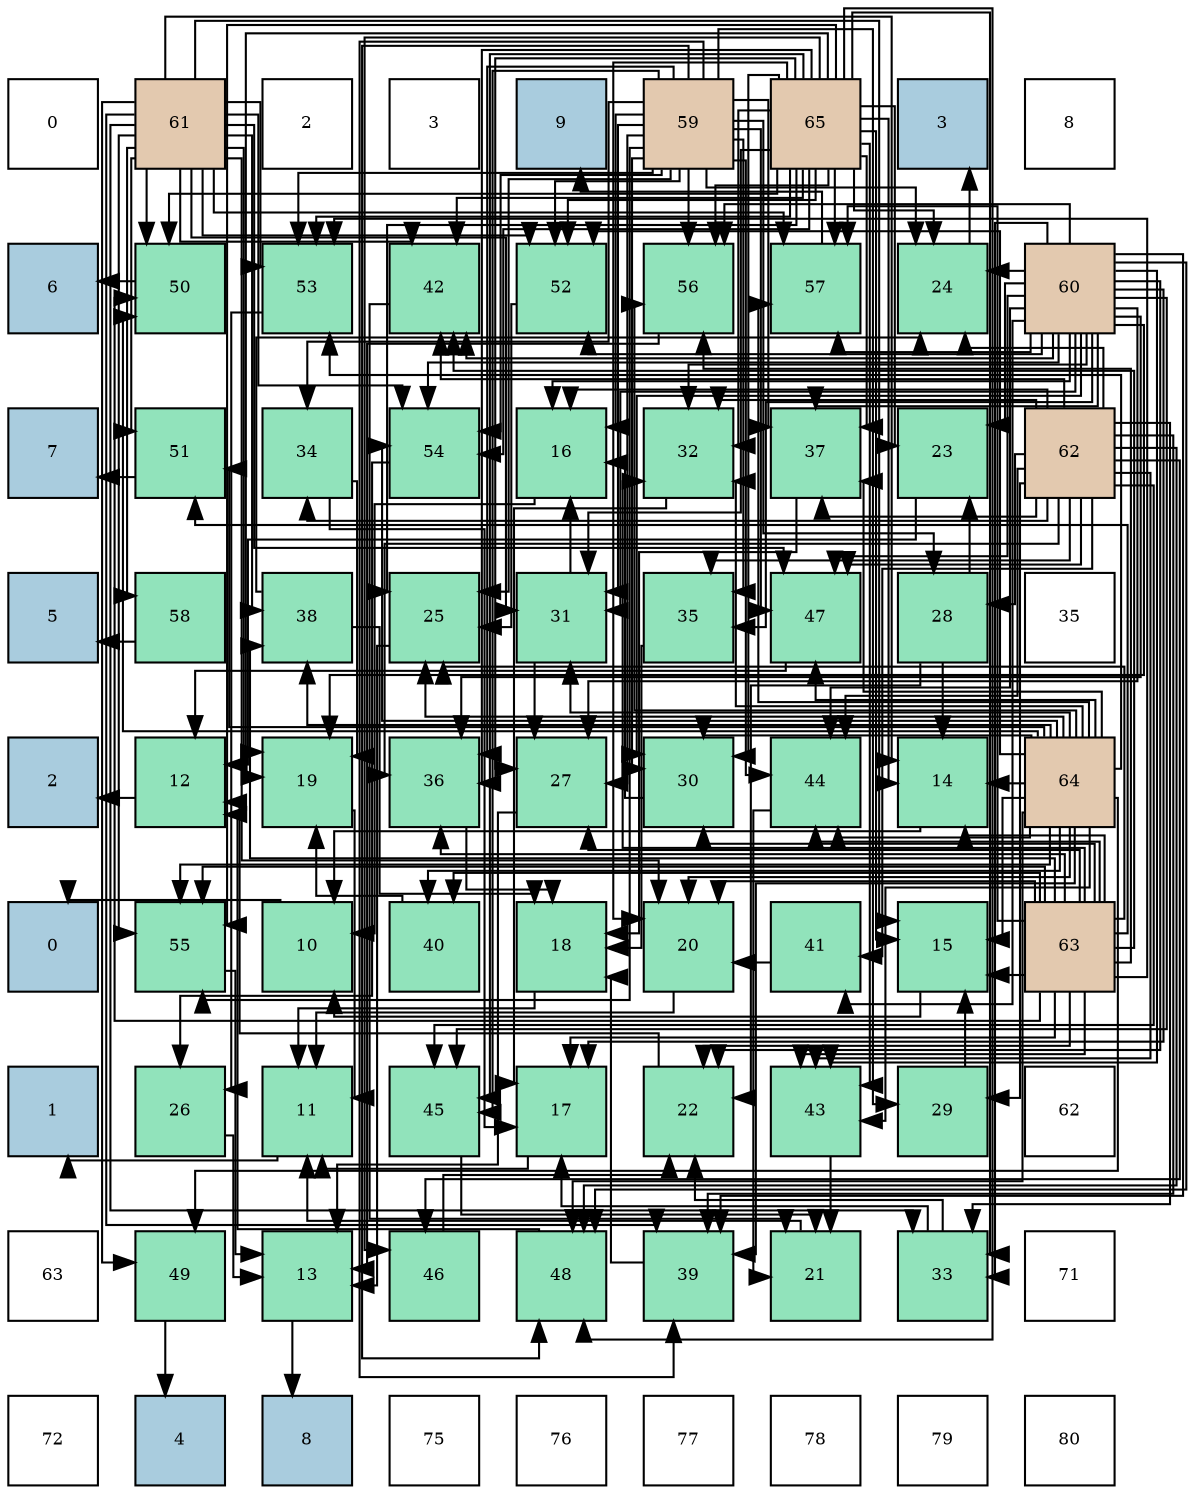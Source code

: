 digraph layout{
 rankdir=TB;
 splines=ortho;
 node [style=filled shape=square fixedsize=true width=0.6];
0[label="0", fontsize=8, fillcolor="#ffffff"];
1[label="61", fontsize=8, fillcolor="#e3c9af"];
2[label="2", fontsize=8, fillcolor="#ffffff"];
3[label="3", fontsize=8, fillcolor="#ffffff"];
4[label="9", fontsize=8, fillcolor="#a9ccde"];
5[label="59", fontsize=8, fillcolor="#e3c9af"];
6[label="65", fontsize=8, fillcolor="#e3c9af"];
7[label="3", fontsize=8, fillcolor="#a9ccde"];
8[label="8", fontsize=8, fillcolor="#ffffff"];
9[label="6", fontsize=8, fillcolor="#a9ccde"];
10[label="50", fontsize=8, fillcolor="#91e3bb"];
11[label="53", fontsize=8, fillcolor="#91e3bb"];
12[label="42", fontsize=8, fillcolor="#91e3bb"];
13[label="52", fontsize=8, fillcolor="#91e3bb"];
14[label="56", fontsize=8, fillcolor="#91e3bb"];
15[label="57", fontsize=8, fillcolor="#91e3bb"];
16[label="24", fontsize=8, fillcolor="#91e3bb"];
17[label="60", fontsize=8, fillcolor="#e3c9af"];
18[label="7", fontsize=8, fillcolor="#a9ccde"];
19[label="51", fontsize=8, fillcolor="#91e3bb"];
20[label="34", fontsize=8, fillcolor="#91e3bb"];
21[label="54", fontsize=8, fillcolor="#91e3bb"];
22[label="16", fontsize=8, fillcolor="#91e3bb"];
23[label="32", fontsize=8, fillcolor="#91e3bb"];
24[label="37", fontsize=8, fillcolor="#91e3bb"];
25[label="23", fontsize=8, fillcolor="#91e3bb"];
26[label="62", fontsize=8, fillcolor="#e3c9af"];
27[label="5", fontsize=8, fillcolor="#a9ccde"];
28[label="58", fontsize=8, fillcolor="#91e3bb"];
29[label="38", fontsize=8, fillcolor="#91e3bb"];
30[label="25", fontsize=8, fillcolor="#91e3bb"];
31[label="31", fontsize=8, fillcolor="#91e3bb"];
32[label="35", fontsize=8, fillcolor="#91e3bb"];
33[label="47", fontsize=8, fillcolor="#91e3bb"];
34[label="28", fontsize=8, fillcolor="#91e3bb"];
35[label="35", fontsize=8, fillcolor="#ffffff"];
36[label="2", fontsize=8, fillcolor="#a9ccde"];
37[label="12", fontsize=8, fillcolor="#91e3bb"];
38[label="19", fontsize=8, fillcolor="#91e3bb"];
39[label="36", fontsize=8, fillcolor="#91e3bb"];
40[label="27", fontsize=8, fillcolor="#91e3bb"];
41[label="30", fontsize=8, fillcolor="#91e3bb"];
42[label="44", fontsize=8, fillcolor="#91e3bb"];
43[label="14", fontsize=8, fillcolor="#91e3bb"];
44[label="64", fontsize=8, fillcolor="#e3c9af"];
45[label="0", fontsize=8, fillcolor="#a9ccde"];
46[label="55", fontsize=8, fillcolor="#91e3bb"];
47[label="10", fontsize=8, fillcolor="#91e3bb"];
48[label="40", fontsize=8, fillcolor="#91e3bb"];
49[label="18", fontsize=8, fillcolor="#91e3bb"];
50[label="20", fontsize=8, fillcolor="#91e3bb"];
51[label="41", fontsize=8, fillcolor="#91e3bb"];
52[label="15", fontsize=8, fillcolor="#91e3bb"];
53[label="63", fontsize=8, fillcolor="#e3c9af"];
54[label="1", fontsize=8, fillcolor="#a9ccde"];
55[label="26", fontsize=8, fillcolor="#91e3bb"];
56[label="11", fontsize=8, fillcolor="#91e3bb"];
57[label="45", fontsize=8, fillcolor="#91e3bb"];
58[label="17", fontsize=8, fillcolor="#91e3bb"];
59[label="22", fontsize=8, fillcolor="#91e3bb"];
60[label="43", fontsize=8, fillcolor="#91e3bb"];
61[label="29", fontsize=8, fillcolor="#91e3bb"];
62[label="62", fontsize=8, fillcolor="#ffffff"];
63[label="63", fontsize=8, fillcolor="#ffffff"];
64[label="49", fontsize=8, fillcolor="#91e3bb"];
65[label="13", fontsize=8, fillcolor="#91e3bb"];
66[label="46", fontsize=8, fillcolor="#91e3bb"];
67[label="48", fontsize=8, fillcolor="#91e3bb"];
68[label="39", fontsize=8, fillcolor="#91e3bb"];
69[label="21", fontsize=8, fillcolor="#91e3bb"];
70[label="33", fontsize=8, fillcolor="#91e3bb"];
71[label="71", fontsize=8, fillcolor="#ffffff"];
72[label="72", fontsize=8, fillcolor="#ffffff"];
73[label="4", fontsize=8, fillcolor="#a9ccde"];
74[label="8", fontsize=8, fillcolor="#a9ccde"];
75[label="75", fontsize=8, fillcolor="#ffffff"];
76[label="76", fontsize=8, fillcolor="#ffffff"];
77[label="77", fontsize=8, fillcolor="#ffffff"];
78[label="78", fontsize=8, fillcolor="#ffffff"];
79[label="79", fontsize=8, fillcolor="#ffffff"];
80[label="80", fontsize=8, fillcolor="#ffffff"];
edge [constraint=false, style=vis];47 -> 45;
56 -> 54;
37 -> 36;
65 -> 74;
43 -> 47;
52 -> 47;
22 -> 47;
58 -> 56;
49 -> 56;
38 -> 56;
50 -> 56;
69 -> 56;
59 -> 37;
25 -> 37;
16 -> 7;
30 -> 65;
55 -> 65;
40 -> 65;
34 -> 43;
34 -> 59;
34 -> 25;
61 -> 52;
41 -> 22;
31 -> 22;
31 -> 40;
23 -> 58;
70 -> 58;
70 -> 59;
20 -> 58;
20 -> 38;
32 -> 49;
39 -> 49;
24 -> 49;
29 -> 49;
29 -> 16;
68 -> 49;
48 -> 38;
51 -> 50;
12 -> 69;
60 -> 69;
42 -> 69;
57 -> 69;
66 -> 59;
33 -> 37;
67 -> 37;
64 -> 73;
10 -> 9;
19 -> 18;
13 -> 30;
11 -> 55;
21 -> 55;
46 -> 65;
14 -> 65;
15 -> 4;
28 -> 27;
5 -> 22;
5 -> 16;
5 -> 30;
5 -> 40;
5 -> 34;
5 -> 61;
5 -> 41;
5 -> 31;
5 -> 20;
5 -> 32;
5 -> 39;
5 -> 24;
5 -> 68;
5 -> 42;
5 -> 57;
5 -> 33;
5 -> 67;
5 -> 13;
5 -> 11;
5 -> 21;
5 -> 46;
5 -> 14;
17 -> 22;
17 -> 58;
17 -> 38;
17 -> 59;
17 -> 25;
17 -> 16;
17 -> 40;
17 -> 41;
17 -> 31;
17 -> 23;
17 -> 70;
17 -> 32;
17 -> 39;
17 -> 24;
17 -> 68;
17 -> 51;
17 -> 12;
17 -> 60;
17 -> 42;
17 -> 57;
17 -> 33;
17 -> 67;
17 -> 13;
17 -> 21;
17 -> 14;
17 -> 15;
1 -> 43;
1 -> 52;
1 -> 38;
1 -> 50;
1 -> 31;
1 -> 70;
1 -> 29;
1 -> 68;
1 -> 12;
1 -> 33;
1 -> 64;
1 -> 10;
1 -> 19;
1 -> 13;
1 -> 11;
1 -> 21;
1 -> 46;
1 -> 15;
1 -> 28;
26 -> 22;
26 -> 16;
26 -> 34;
26 -> 61;
26 -> 23;
26 -> 70;
26 -> 20;
26 -> 32;
26 -> 39;
26 -> 24;
26 -> 68;
26 -> 51;
26 -> 12;
26 -> 60;
26 -> 42;
26 -> 57;
26 -> 66;
26 -> 33;
26 -> 67;
53 -> 43;
53 -> 52;
53 -> 58;
53 -> 50;
53 -> 59;
53 -> 30;
53 -> 40;
53 -> 41;
53 -> 23;
53 -> 39;
53 -> 29;
53 -> 48;
53 -> 12;
53 -> 60;
53 -> 42;
53 -> 10;
53 -> 19;
53 -> 11;
53 -> 46;
53 -> 14;
53 -> 15;
44 -> 43;
44 -> 52;
44 -> 50;
44 -> 30;
44 -> 41;
44 -> 31;
44 -> 23;
44 -> 24;
44 -> 29;
44 -> 68;
44 -> 48;
44 -> 60;
44 -> 42;
44 -> 33;
44 -> 67;
44 -> 64;
44 -> 10;
44 -> 19;
44 -> 13;
44 -> 11;
44 -> 21;
44 -> 46;
44 -> 14;
44 -> 15;
6 -> 43;
6 -> 52;
6 -> 38;
6 -> 50;
6 -> 25;
6 -> 16;
6 -> 30;
6 -> 40;
6 -> 41;
6 -> 31;
6 -> 23;
6 -> 70;
6 -> 39;
6 -> 24;
6 -> 12;
6 -> 60;
6 -> 57;
6 -> 66;
6 -> 67;
6 -> 10;
6 -> 13;
6 -> 11;
6 -> 21;
6 -> 46;
6 -> 14;
6 -> 15;
edge [constraint=true, style=invis];
0 -> 9 -> 18 -> 27 -> 36 -> 45 -> 54 -> 63 -> 72;
1 -> 10 -> 19 -> 28 -> 37 -> 46 -> 55 -> 64 -> 73;
2 -> 11 -> 20 -> 29 -> 38 -> 47 -> 56 -> 65 -> 74;
3 -> 12 -> 21 -> 30 -> 39 -> 48 -> 57 -> 66 -> 75;
4 -> 13 -> 22 -> 31 -> 40 -> 49 -> 58 -> 67 -> 76;
5 -> 14 -> 23 -> 32 -> 41 -> 50 -> 59 -> 68 -> 77;
6 -> 15 -> 24 -> 33 -> 42 -> 51 -> 60 -> 69 -> 78;
7 -> 16 -> 25 -> 34 -> 43 -> 52 -> 61 -> 70 -> 79;
8 -> 17 -> 26 -> 35 -> 44 -> 53 -> 62 -> 71 -> 80;
rank = same {0 -> 1 -> 2 -> 3 -> 4 -> 5 -> 6 -> 7 -> 8};
rank = same {9 -> 10 -> 11 -> 12 -> 13 -> 14 -> 15 -> 16 -> 17};
rank = same {18 -> 19 -> 20 -> 21 -> 22 -> 23 -> 24 -> 25 -> 26};
rank = same {27 -> 28 -> 29 -> 30 -> 31 -> 32 -> 33 -> 34 -> 35};
rank = same {36 -> 37 -> 38 -> 39 -> 40 -> 41 -> 42 -> 43 -> 44};
rank = same {45 -> 46 -> 47 -> 48 -> 49 -> 50 -> 51 -> 52 -> 53};
rank = same {54 -> 55 -> 56 -> 57 -> 58 -> 59 -> 60 -> 61 -> 62};
rank = same {63 -> 64 -> 65 -> 66 -> 67 -> 68 -> 69 -> 70 -> 71};
rank = same {72 -> 73 -> 74 -> 75 -> 76 -> 77 -> 78 -> 79 -> 80};
}